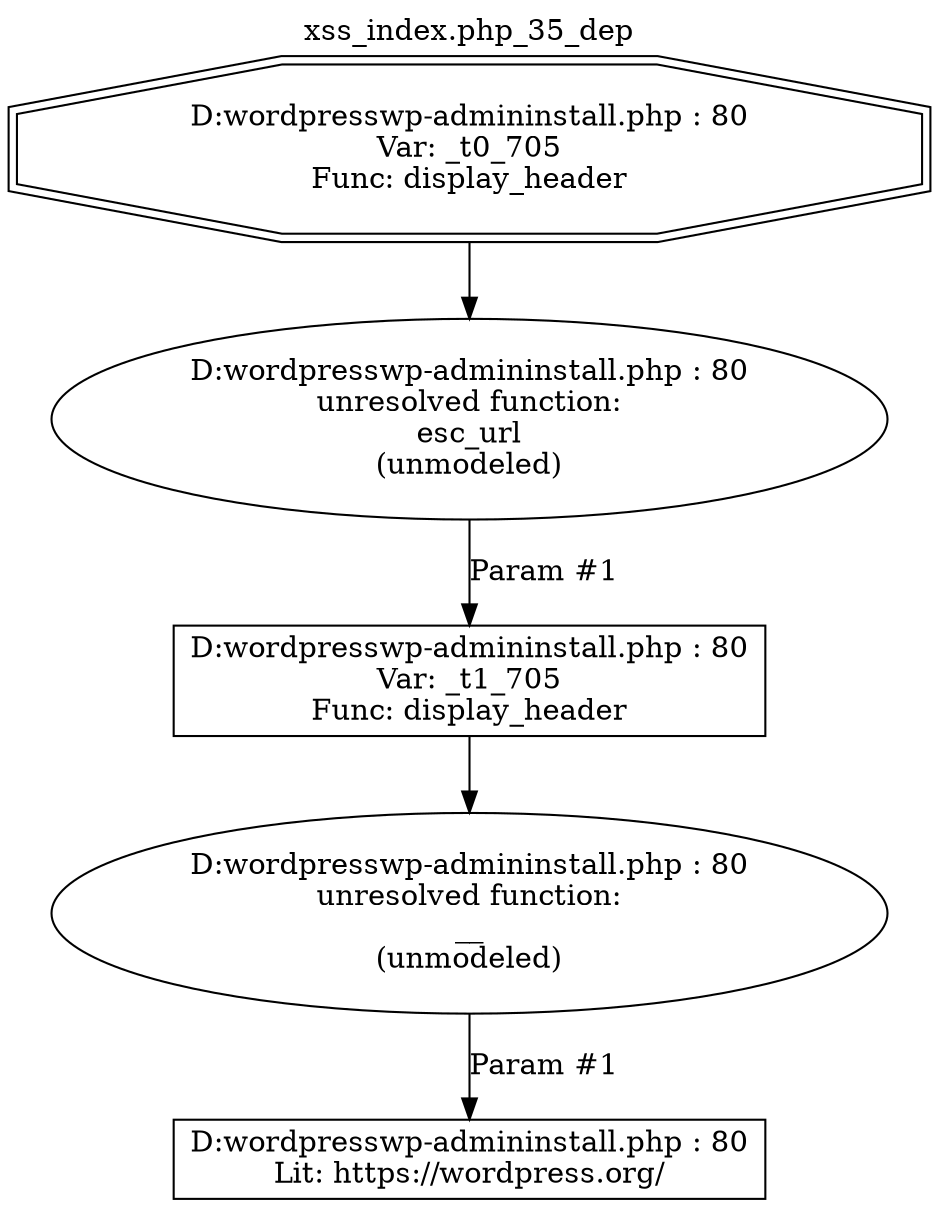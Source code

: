 digraph cfg {
  label="xss_index.php_35_dep";
  labelloc=t;
  n1 [shape=doubleoctagon, label="D:\wordpress\wp-admin\install.php : 80\nVar: _t0_705\nFunc: display_header\n"];
  n2 [shape=ellipse, label="D:\wordpress\wp-admin\install.php : 80\nunresolved function:\nesc_url\n(unmodeled)\n"];
  n3 [shape=box, label="D:\wordpress\wp-admin\install.php : 80\nVar: _t1_705\nFunc: display_header\n"];
  n4 [shape=ellipse, label="D:\wordpress\wp-admin\install.php : 80\nunresolved function:\n__\n(unmodeled)\n"];
  n5 [shape=box, label="D:\wordpress\wp-admin\install.php : 80\nLit: https://wordpress.org/\n"];
  n1 -> n2;
  n3 -> n4;
  n4 -> n5[label="Param #1"];
  n2 -> n3[label="Param #1"];
}
